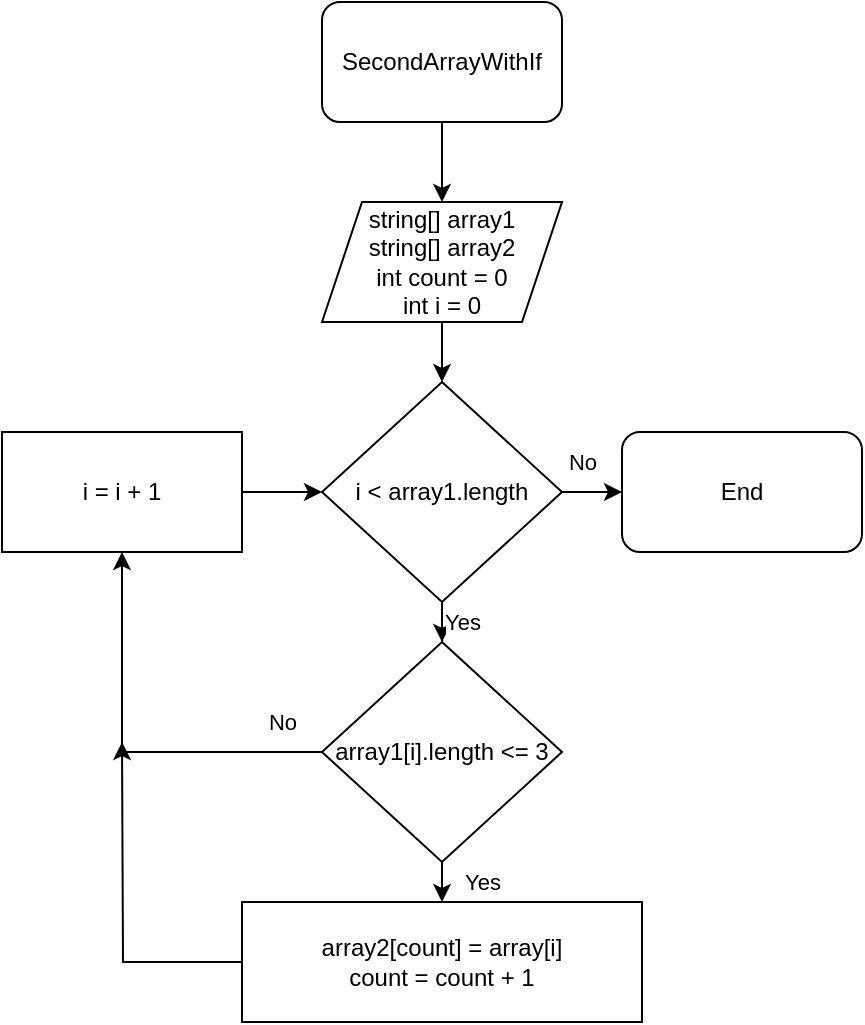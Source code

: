 <mxfile version="20.3.0" type="device"><diagram id="YmwP3epID-HjY4eEPVH9" name="Страница 1"><mxGraphModel dx="865" dy="541" grid="1" gridSize="10" guides="1" tooltips="1" connect="1" arrows="1" fold="1" page="1" pageScale="1" pageWidth="827" pageHeight="1169" math="0" shadow="0"><root><mxCell id="0"/><mxCell id="1" parent="0"/><mxCell id="Bam9BrYb0peo2r3NGwoe-5" style="edgeStyle=orthogonalEdgeStyle;rounded=0;orthogonalLoop=1;jettySize=auto;html=1;exitX=0.5;exitY=1;exitDx=0;exitDy=0;entryX=0.5;entryY=0;entryDx=0;entryDy=0;" edge="1" parent="1" source="Bam9BrYb0peo2r3NGwoe-1" target="Bam9BrYb0peo2r3NGwoe-4"><mxGeometry relative="1" as="geometry"/></mxCell><mxCell id="Bam9BrYb0peo2r3NGwoe-1" value="SecondArrayWithIf" style="rounded=1;whiteSpace=wrap;html=1;" vertex="1" parent="1"><mxGeometry x="340" width="120" height="60" as="geometry"/></mxCell><mxCell id="Bam9BrYb0peo2r3NGwoe-15" style="edgeStyle=orthogonalEdgeStyle;rounded=0;orthogonalLoop=1;jettySize=auto;html=1;entryX=0.5;entryY=0;entryDx=0;entryDy=0;" edge="1" parent="1" source="Bam9BrYb0peo2r3NGwoe-4" target="Bam9BrYb0peo2r3NGwoe-6"><mxGeometry relative="1" as="geometry"/></mxCell><mxCell id="Bam9BrYb0peo2r3NGwoe-4" value="string[] array1&lt;br&gt;string[] array2&lt;br&gt;int count = 0&lt;br&gt;int i = 0" style="shape=parallelogram;perimeter=parallelogramPerimeter;whiteSpace=wrap;html=1;fixedSize=1;" vertex="1" parent="1"><mxGeometry x="340" y="100" width="120" height="60" as="geometry"/></mxCell><mxCell id="Bam9BrYb0peo2r3NGwoe-8" value="Yes" style="edgeStyle=orthogonalEdgeStyle;rounded=0;orthogonalLoop=1;jettySize=auto;html=1;exitX=0.5;exitY=1;exitDx=0;exitDy=0;" edge="1" parent="1" source="Bam9BrYb0peo2r3NGwoe-6" target="Bam9BrYb0peo2r3NGwoe-7"><mxGeometry x="0.667" y="10" relative="1" as="geometry"><mxPoint as="offset"/></mxGeometry></mxCell><mxCell id="Bam9BrYb0peo2r3NGwoe-17" value="No" style="edgeStyle=orthogonalEdgeStyle;rounded=0;orthogonalLoop=1;jettySize=auto;html=1;exitX=1;exitY=0.5;exitDx=0;exitDy=0;entryX=0;entryY=0.5;entryDx=0;entryDy=0;" edge="1" parent="1" source="Bam9BrYb0peo2r3NGwoe-6" target="Bam9BrYb0peo2r3NGwoe-16"><mxGeometry x="-0.333" y="15" relative="1" as="geometry"><mxPoint as="offset"/></mxGeometry></mxCell><mxCell id="Bam9BrYb0peo2r3NGwoe-6" value="i &amp;lt; array1.length" style="rhombus;whiteSpace=wrap;html=1;" vertex="1" parent="1"><mxGeometry x="340" y="190" width="120" height="110" as="geometry"/></mxCell><mxCell id="Bam9BrYb0peo2r3NGwoe-12" value="No" style="edgeStyle=orthogonalEdgeStyle;rounded=0;orthogonalLoop=1;jettySize=auto;html=1;exitX=0;exitY=0.5;exitDx=0;exitDy=0;entryX=0.5;entryY=1;entryDx=0;entryDy=0;" edge="1" parent="1" source="Bam9BrYb0peo2r3NGwoe-7" target="Bam9BrYb0peo2r3NGwoe-10"><mxGeometry x="-0.8" y="-15" relative="1" as="geometry"><mxPoint as="offset"/></mxGeometry></mxCell><mxCell id="Bam9BrYb0peo2r3NGwoe-13" value="Yes" style="edgeStyle=orthogonalEdgeStyle;rounded=0;orthogonalLoop=1;jettySize=auto;html=1;exitX=0.5;exitY=1;exitDx=0;exitDy=0;entryX=0.5;entryY=0;entryDx=0;entryDy=0;" edge="1" parent="1" source="Bam9BrYb0peo2r3NGwoe-7" target="Bam9BrYb0peo2r3NGwoe-9"><mxGeometry y="20" relative="1" as="geometry"><mxPoint as="offset"/></mxGeometry></mxCell><mxCell id="Bam9BrYb0peo2r3NGwoe-7" value="array1[i].length &amp;lt;= 3" style="rhombus;whiteSpace=wrap;html=1;" vertex="1" parent="1"><mxGeometry x="340" y="320" width="120" height="110" as="geometry"/></mxCell><mxCell id="Bam9BrYb0peo2r3NGwoe-14" style="edgeStyle=orthogonalEdgeStyle;rounded=0;orthogonalLoop=1;jettySize=auto;html=1;" edge="1" parent="1" source="Bam9BrYb0peo2r3NGwoe-9"><mxGeometry relative="1" as="geometry"><mxPoint x="240" y="370" as="targetPoint"/></mxGeometry></mxCell><mxCell id="Bam9BrYb0peo2r3NGwoe-9" value="array2[count] = array[i]&lt;br&gt;count = count + 1" style="rounded=0;whiteSpace=wrap;html=1;" vertex="1" parent="1"><mxGeometry x="300" y="450" width="200" height="60" as="geometry"/></mxCell><mxCell id="Bam9BrYb0peo2r3NGwoe-11" style="edgeStyle=orthogonalEdgeStyle;rounded=0;orthogonalLoop=1;jettySize=auto;html=1;exitX=1;exitY=0.5;exitDx=0;exitDy=0;entryX=0;entryY=0.5;entryDx=0;entryDy=0;" edge="1" parent="1" source="Bam9BrYb0peo2r3NGwoe-10" target="Bam9BrYb0peo2r3NGwoe-6"><mxGeometry relative="1" as="geometry"/></mxCell><mxCell id="Bam9BrYb0peo2r3NGwoe-10" value="i = i + 1" style="rounded=0;whiteSpace=wrap;html=1;" vertex="1" parent="1"><mxGeometry x="180" y="215" width="120" height="60" as="geometry"/></mxCell><mxCell id="Bam9BrYb0peo2r3NGwoe-16" value="End" style="rounded=1;whiteSpace=wrap;html=1;" vertex="1" parent="1"><mxGeometry x="490" y="215" width="120" height="60" as="geometry"/></mxCell></root></mxGraphModel></diagram></mxfile>